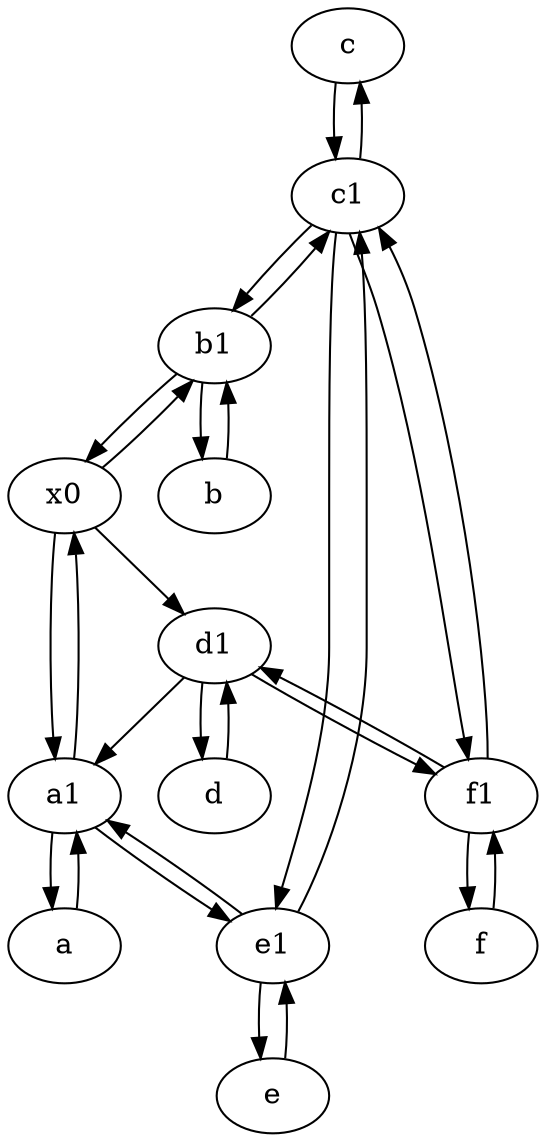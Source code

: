 digraph  {
	c [pos="20,10!"];
	x0;
	e1 [pos="25,45!"];
	a [pos="40,10!"];
	f1;
	b1 [pos="45,20!"];
	a1 [pos="40,15!"];
	f [pos="15,45!"];
	b [pos="50,20!"];
	c1 [pos="30,15!"];
	d [pos="20,30!"];
	d1 [pos="25,30!"];
	e [pos="30,50!"];
	e1 -> a1;
	c -> c1;
	f1 -> f;
	f -> f1;
	a1 -> x0;
	c1 -> e1;
	e -> e1;
	b1 -> x0;
	a -> a1;
	e1 -> e;
	c1 -> b1;
	d1 -> a1;
	a1 -> e1;
	x0 -> d1;
	a1 -> a;
	b1 -> b;
	c1 -> f1;
	f1 -> d1;
	f1 -> c1;
	d -> d1;
	x0 -> a1;
	d1 -> f1;
	b -> b1;
	b1 -> c1;
	e1 -> c1;
	c1 -> c;
	x0 -> b1;
	d1 -> d;

	}